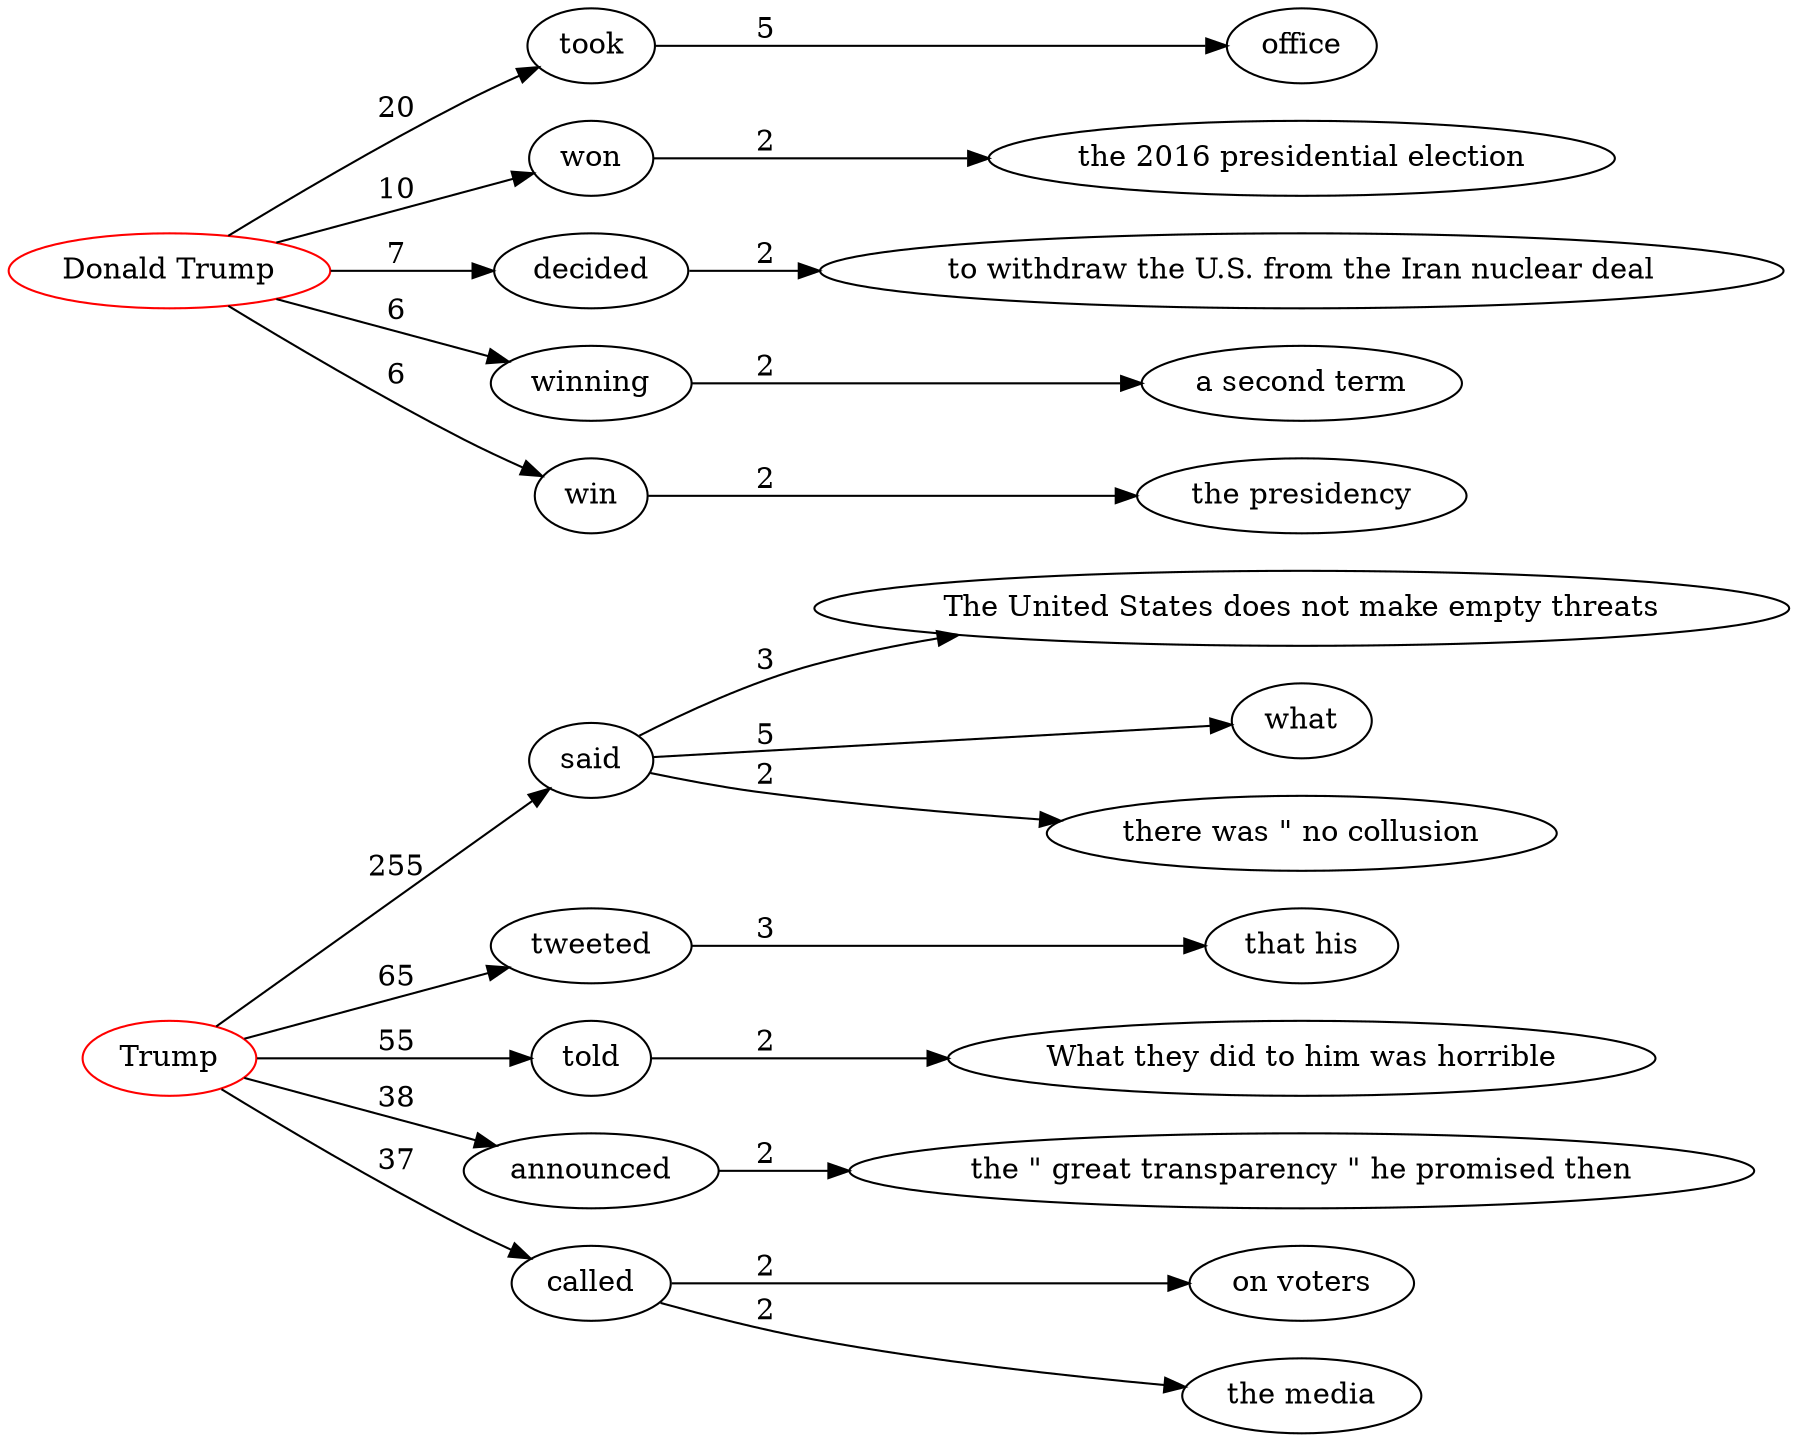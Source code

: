 digraph {
	rankdir=LR
	Trump [label=Trump color=red]
	"Trump.said" [label=said]
	Trump -> "Trump.said" [label=255]
	Trump [label=Trump color=red]
	"Trump.tweeted" [label=tweeted]
	Trump -> "Trump.tweeted" [label=65]
	Trump [label=Trump color=red]
	"Trump.told" [label=told]
	Trump -> "Trump.told" [label=55]
	Trump [label=Trump color=red]
	"Trump.announced" [label=announced]
	Trump -> "Trump.announced" [label=38]
	Trump [label=Trump color=red]
	"Trump.called" [label=called]
	Trump -> "Trump.called" [label=37]
	"Trump.announced.the \" great transparency \" he promised then" [label="the \" great transparency \" he promised then"]
	"Trump.announced" -> "Trump.announced.the \" great transparency \" he promised then" [label=2]
	"Trump.called.on voters" [label="on voters"]
	"Trump.called" -> "Trump.called.on voters" [label=2]
	"Trump.called.the media" [label="the media"]
	"Trump.called" -> "Trump.called.the media" [label=2]
	"Trump.tweeted.that his" [label="that his"]
	"Trump.tweeted" -> "Trump.tweeted.that his" [label=3]
	"Trump.said.The United States does not make empty threats" [label="The United States does not make empty threats"]
	"Trump.said" -> "Trump.said.The United States does not make empty threats" [label=3]
	"Trump.said.what" [label=what]
	"Trump.said" -> "Trump.said.what" [label=5]
	"Trump.said.there was \" no collusion" [label="there was \" no collusion"]
	"Trump.said" -> "Trump.said.there was \" no collusion" [label=2]
	"Trump.told.What they did to him was horrible" [label="What they did to him was horrible"]
	"Trump.told" -> "Trump.told.What they did to him was horrible" [label=2]
	"Donald Trump" [label="Donald Trump" color=red]
	"Donald Trump.took" [label=took]
	"Donald Trump" -> "Donald Trump.took" [label=20]
	"Donald Trump" [label="Donald Trump" color=red]
	"Donald Trump.won" [label=won]
	"Donald Trump" -> "Donald Trump.won" [label=10]
	"Donald Trump" [label="Donald Trump" color=red]
	"Donald Trump.decided" [label=decided]
	"Donald Trump" -> "Donald Trump.decided" [label=7]
	"Donald Trump" [label="Donald Trump" color=red]
	"Donald Trump.winning" [label=winning]
	"Donald Trump" -> "Donald Trump.winning" [label=6]
	"Donald Trump" [label="Donald Trump" color=red]
	"Donald Trump.win" [label=win]
	"Donald Trump" -> "Donald Trump.win" [label=6]
	"Donald Trump.winning.a second term" [label="a second term"]
	"Donald Trump.winning" -> "Donald Trump.winning.a second term" [label=2]
	"Donald Trump.won.the 2016 presidential election" [label="the 2016 presidential election"]
	"Donald Trump.won" -> "Donald Trump.won.the 2016 presidential election" [label=2]
	"Donald Trump.win.the presidency" [label="the presidency"]
	"Donald Trump.win" -> "Donald Trump.win.the presidency" [label=2]
	"Donald Trump.took.office" [label=office]
	"Donald Trump.took" -> "Donald Trump.took.office" [label=5]
	"Donald Trump.decided.to withdraw the U.S. from the Iran nuclear deal" [label="to withdraw the U.S. from the Iran nuclear deal"]
	"Donald Trump.decided" -> "Donald Trump.decided.to withdraw the U.S. from the Iran nuclear deal" [label=2]
}
